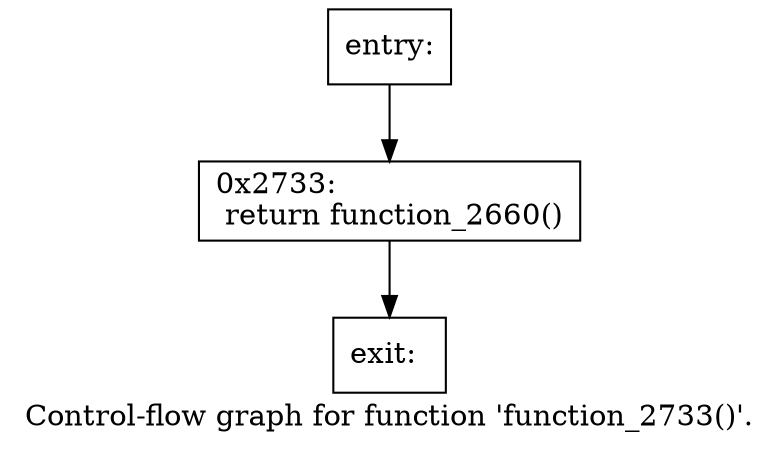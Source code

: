 digraph "Control-flow graph for function 'function_2733()'." {
  label="Control-flow graph for function 'function_2733()'.";
  node [shape=record];

  Node07714F00 [label="{entry:\l}"];
  Node07714F00 -> Node07714EB8;
  Node07714EB8 [label="{0x2733:\l  return function_2660()\l}"];
  Node07714EB8 -> Node07714960;
  Node07714960 [label="{exit:\l}"];

}
